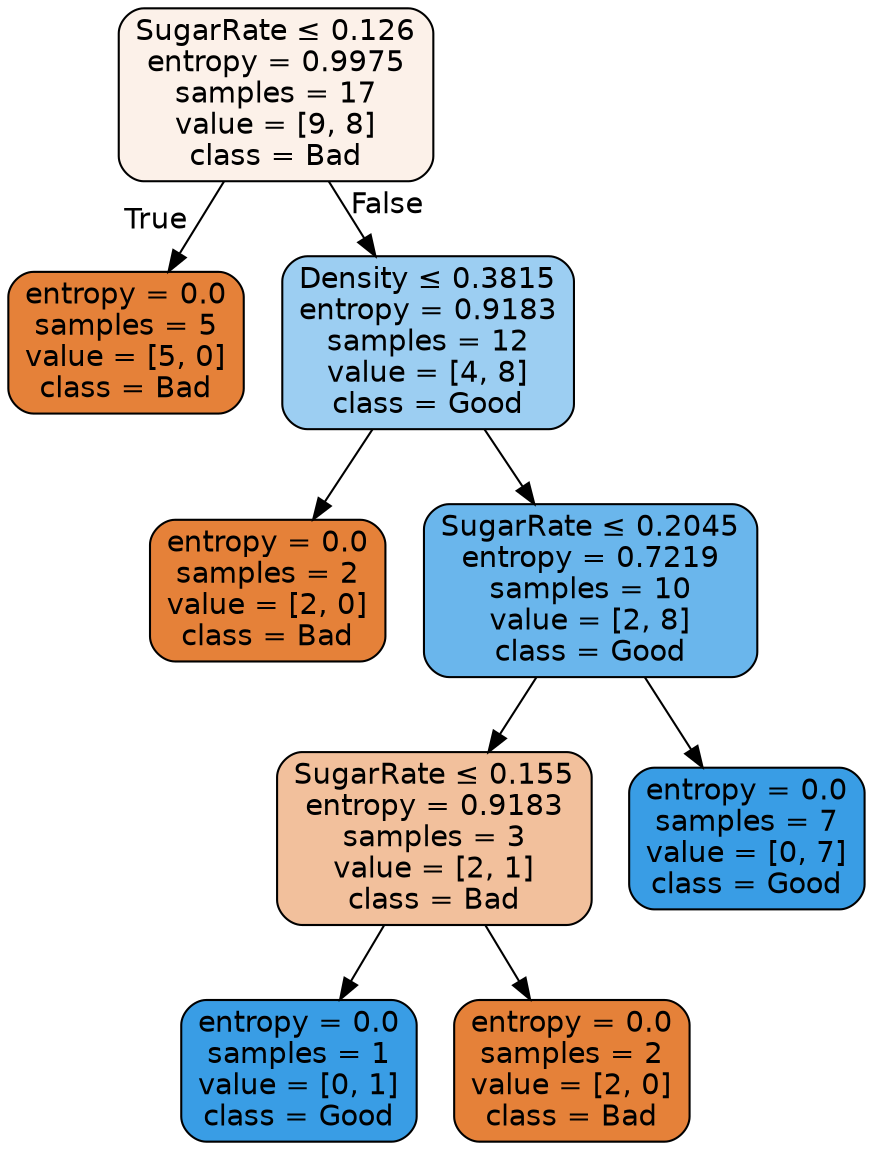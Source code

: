 digraph Tree {
node [shape=box, style="filled, rounded", color="black", fontname=helvetica] ;
edge [fontname=helvetica] ;
0 [label=<SugarRate &le; 0.126<br/>entropy = 0.9975<br/>samples = 17<br/>value = [9, 8]<br/>class = Bad>, fillcolor="#e581391c"] ;
1 [label=<entropy = 0.0<br/>samples = 5<br/>value = [5, 0]<br/>class = Bad>, fillcolor="#e58139ff"] ;
0 -> 1 [labeldistance=2.5, labelangle=45, headlabel="True"] ;
2 [label=<Density &le; 0.3815<br/>entropy = 0.9183<br/>samples = 12<br/>value = [4, 8]<br/>class = Good>, fillcolor="#399de57f"] ;
0 -> 2 [labeldistance=2.5, labelangle=-45, headlabel="False"] ;
3 [label=<entropy = 0.0<br/>samples = 2<br/>value = [2, 0]<br/>class = Bad>, fillcolor="#e58139ff"] ;
2 -> 3 ;
4 [label=<SugarRate &le; 0.2045<br/>entropy = 0.7219<br/>samples = 10<br/>value = [2, 8]<br/>class = Good>, fillcolor="#399de5bf"] ;
2 -> 4 ;
5 [label=<SugarRate &le; 0.155<br/>entropy = 0.9183<br/>samples = 3<br/>value = [2, 1]<br/>class = Bad>, fillcolor="#e581397f"] ;
4 -> 5 ;
6 [label=<entropy = 0.0<br/>samples = 1<br/>value = [0, 1]<br/>class = Good>, fillcolor="#399de5ff"] ;
5 -> 6 ;
7 [label=<entropy = 0.0<br/>samples = 2<br/>value = [2, 0]<br/>class = Bad>, fillcolor="#e58139ff"] ;
5 -> 7 ;
8 [label=<entropy = 0.0<br/>samples = 7<br/>value = [0, 7]<br/>class = Good>, fillcolor="#399de5ff"] ;
4 -> 8 ;
}